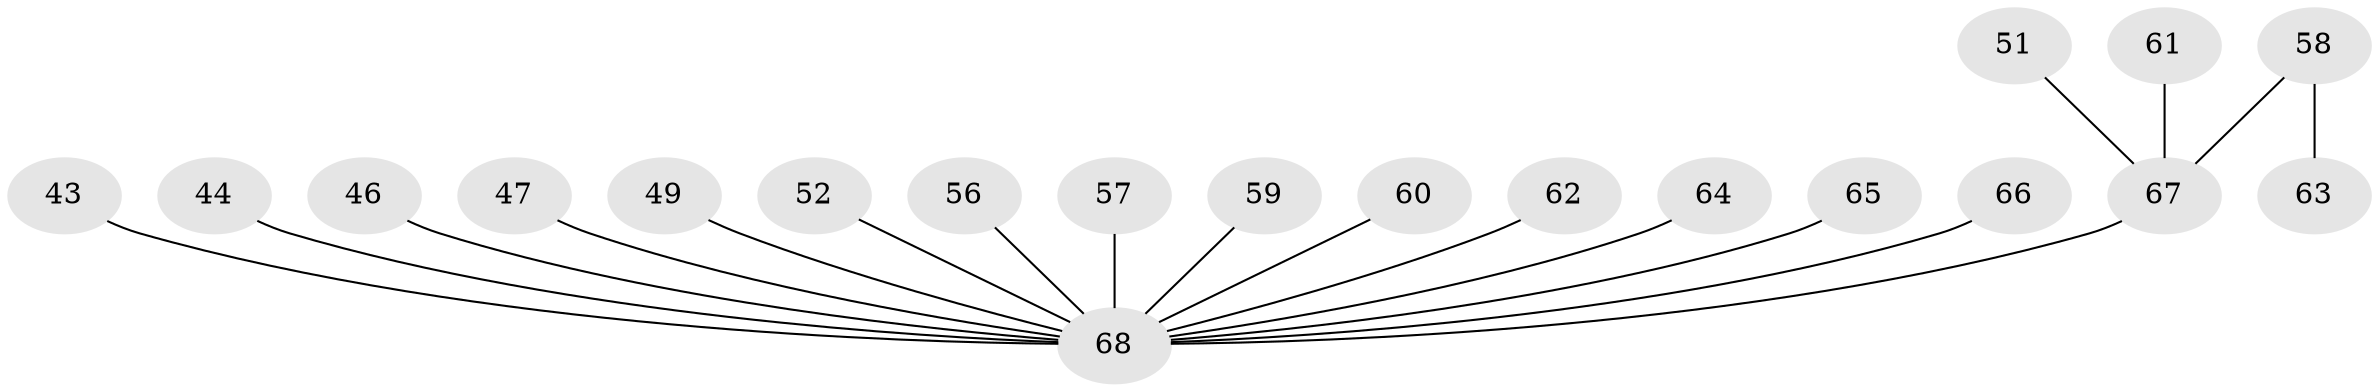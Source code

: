// original degree distribution, {5: 0.058823529411764705, 3: 0.16176470588235295, 6: 0.014705882352941176, 4: 0.058823529411764705, 2: 0.16176470588235295, 1: 0.5441176470588235}
// Generated by graph-tools (version 1.1) at 2025/55/03/04/25 21:55:56]
// undirected, 20 vertices, 19 edges
graph export_dot {
graph [start="1"]
  node [color=gray90,style=filled];
  43;
  44;
  46;
  47;
  49;
  51;
  52;
  56;
  57;
  58 [super="+53"];
  59;
  60;
  61;
  62;
  63;
  64;
  65;
  66;
  67 [super="+34"];
  68 [super="+13+9+16+19+21+23+45+27+31+48+50+35+54+55+40+42"];
  43 -- 68;
  44 -- 68;
  46 -- 68;
  47 -- 68;
  49 -- 68;
  51 -- 67;
  52 -- 68;
  56 -- 68;
  57 -- 68;
  58 -- 67;
  58 -- 63;
  59 -- 68;
  60 -- 68;
  61 -- 67;
  62 -- 68;
  64 -- 68;
  65 -- 68;
  66 -- 68;
  67 -- 68;
}
